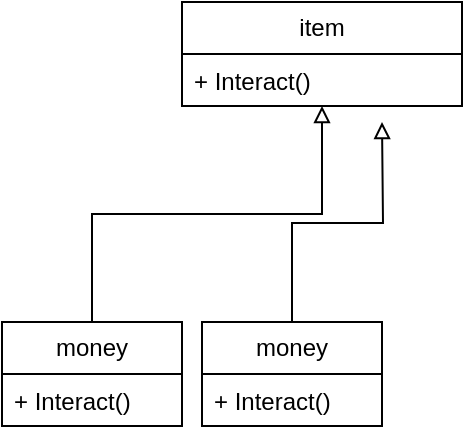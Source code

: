 <mxfile version="26.0.16">
  <diagram name="Page-1" id="drIHR6X-RTR-T9HeZ3zv">
    <mxGraphModel dx="429" dy="750" grid="1" gridSize="10" guides="1" tooltips="1" connect="1" arrows="1" fold="1" page="1" pageScale="1" pageWidth="850" pageHeight="1100" math="0" shadow="0">
      <root>
        <mxCell id="0" />
        <mxCell id="1" parent="0" />
        <mxCell id="nxZf2rKSlfASAmQxflTo-5" style="edgeStyle=orthogonalEdgeStyle;rounded=0;orthogonalLoop=1;jettySize=auto;html=1;endArrow=none;startFill=0;startArrow=block;strokeWidth=1;shadow=0;arcSize=20;" edge="1" parent="1" source="nxZf2rKSlfASAmQxflTo-1" target="nxZf2rKSlfASAmQxflTo-6">
          <mxGeometry relative="1" as="geometry">
            <mxPoint x="190" y="360" as="targetPoint" />
          </mxGeometry>
        </mxCell>
        <mxCell id="nxZf2rKSlfASAmQxflTo-1" value="item" style="swimlane;fontStyle=0;childLayout=stackLayout;horizontal=1;startSize=26;fillColor=none;horizontalStack=0;resizeParent=1;resizeParentMax=0;resizeLast=0;collapsible=1;marginBottom=0;whiteSpace=wrap;html=1;" vertex="1" parent="1">
          <mxGeometry x="120" y="160" width="140" height="52" as="geometry" />
        </mxCell>
        <mxCell id="nxZf2rKSlfASAmQxflTo-4" value="+ Interact()" style="text;strokeColor=none;fillColor=none;align=left;verticalAlign=top;spacingLeft=4;spacingRight=4;overflow=hidden;rotatable=0;points=[[0,0.5],[1,0.5]];portConstraint=eastwest;whiteSpace=wrap;html=1;" vertex="1" parent="nxZf2rKSlfASAmQxflTo-1">
          <mxGeometry y="26" width="140" height="26" as="geometry" />
        </mxCell>
        <mxCell id="nxZf2rKSlfASAmQxflTo-6" value="money" style="swimlane;fontStyle=0;childLayout=stackLayout;horizontal=1;startSize=26;fillColor=none;horizontalStack=0;resizeParent=1;resizeParentMax=0;resizeLast=0;collapsible=1;marginBottom=0;whiteSpace=wrap;html=1;" vertex="1" parent="1">
          <mxGeometry x="30" y="320" width="90" height="52" as="geometry" />
        </mxCell>
        <mxCell id="nxZf2rKSlfASAmQxflTo-7" value="+ Interact()" style="text;strokeColor=none;fillColor=none;align=left;verticalAlign=top;spacingLeft=4;spacingRight=4;overflow=hidden;rotatable=0;points=[[0,0.5],[1,0.5]];portConstraint=eastwest;whiteSpace=wrap;html=1;" vertex="1" parent="nxZf2rKSlfASAmQxflTo-6">
          <mxGeometry y="26" width="90" height="26" as="geometry" />
        </mxCell>
        <mxCell id="nxZf2rKSlfASAmQxflTo-10" value="money" style="swimlane;fontStyle=0;childLayout=stackLayout;horizontal=1;startSize=26;fillColor=none;horizontalStack=0;resizeParent=1;resizeParentMax=0;resizeLast=0;collapsible=1;marginBottom=0;whiteSpace=wrap;html=1;" vertex="1" parent="1">
          <mxGeometry x="130" y="320" width="90" height="52" as="geometry" />
        </mxCell>
        <mxCell id="nxZf2rKSlfASAmQxflTo-11" value="+ Interact()" style="text;strokeColor=none;fillColor=none;align=left;verticalAlign=top;spacingLeft=4;spacingRight=4;overflow=hidden;rotatable=0;points=[[0,0.5],[1,0.5]];portConstraint=eastwest;whiteSpace=wrap;html=1;" vertex="1" parent="nxZf2rKSlfASAmQxflTo-10">
          <mxGeometry y="26" width="90" height="26" as="geometry" />
        </mxCell>
        <mxCell id="nxZf2rKSlfASAmQxflTo-12" style="edgeStyle=orthogonalEdgeStyle;rounded=0;orthogonalLoop=1;jettySize=auto;html=1;endArrow=none;startFill=0;startArrow=block;strokeWidth=1;shadow=0;arcSize=20;entryX=0.5;entryY=0;entryDx=0;entryDy=0;" edge="1" parent="1" target="nxZf2rKSlfASAmQxflTo-10">
          <mxGeometry relative="1" as="geometry">
            <mxPoint x="85" y="330" as="targetPoint" />
            <mxPoint x="220" y="220" as="sourcePoint" />
          </mxGeometry>
        </mxCell>
      </root>
    </mxGraphModel>
  </diagram>
</mxfile>
